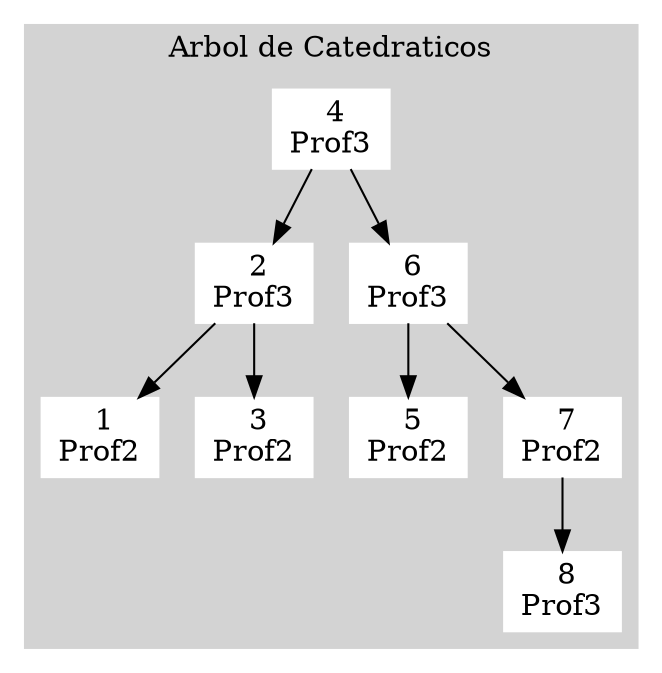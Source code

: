 digraph G{
subgraph cluster_0{
style=filled;
color=lightgrey;
node[shape=rect,style=filled,color=white];
" 1
Prof2" ;
" 2
Prof3"->" 1
Prof2";
" 2
Prof3"->" 3
Prof2";
" 3
Prof2" ;
" 4
Prof3"->" 2
Prof3";
" 4
Prof3"->" 6
Prof3";
" 5
Prof2" ;
" 6
Prof3"->" 5
Prof2";
" 6
Prof3"->" 7
Prof2";
" 7
Prof2"->" 8
Prof3";
" 8
Prof3" ;
label="Arbol de Catedraticos";
}
}
